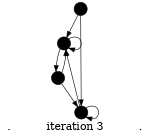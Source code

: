 /*****
C-558468033414059-181011175920 @3
*****/

digraph G {
  graph [splines=false overlap=false]
  node  [shape=ellipse, width=0.3, height=0.3, label=""]
  1 [style=filled, fillcolor="black"];
  3 [style=filled, fillcolor="black"];
  5 [style=filled, fillcolor="black"];
  6 [style=filled, fillcolor="black"];
  1 -> 5;
  1 -> 6;
  3 -> 5;
  3 -> 6;
  5 -> 3;
  5 -> 5;
  6 -> 5;
  6 -> 6;
  label = ".          iteration 3          .";  fontsize=18; size="1,1!";
}
